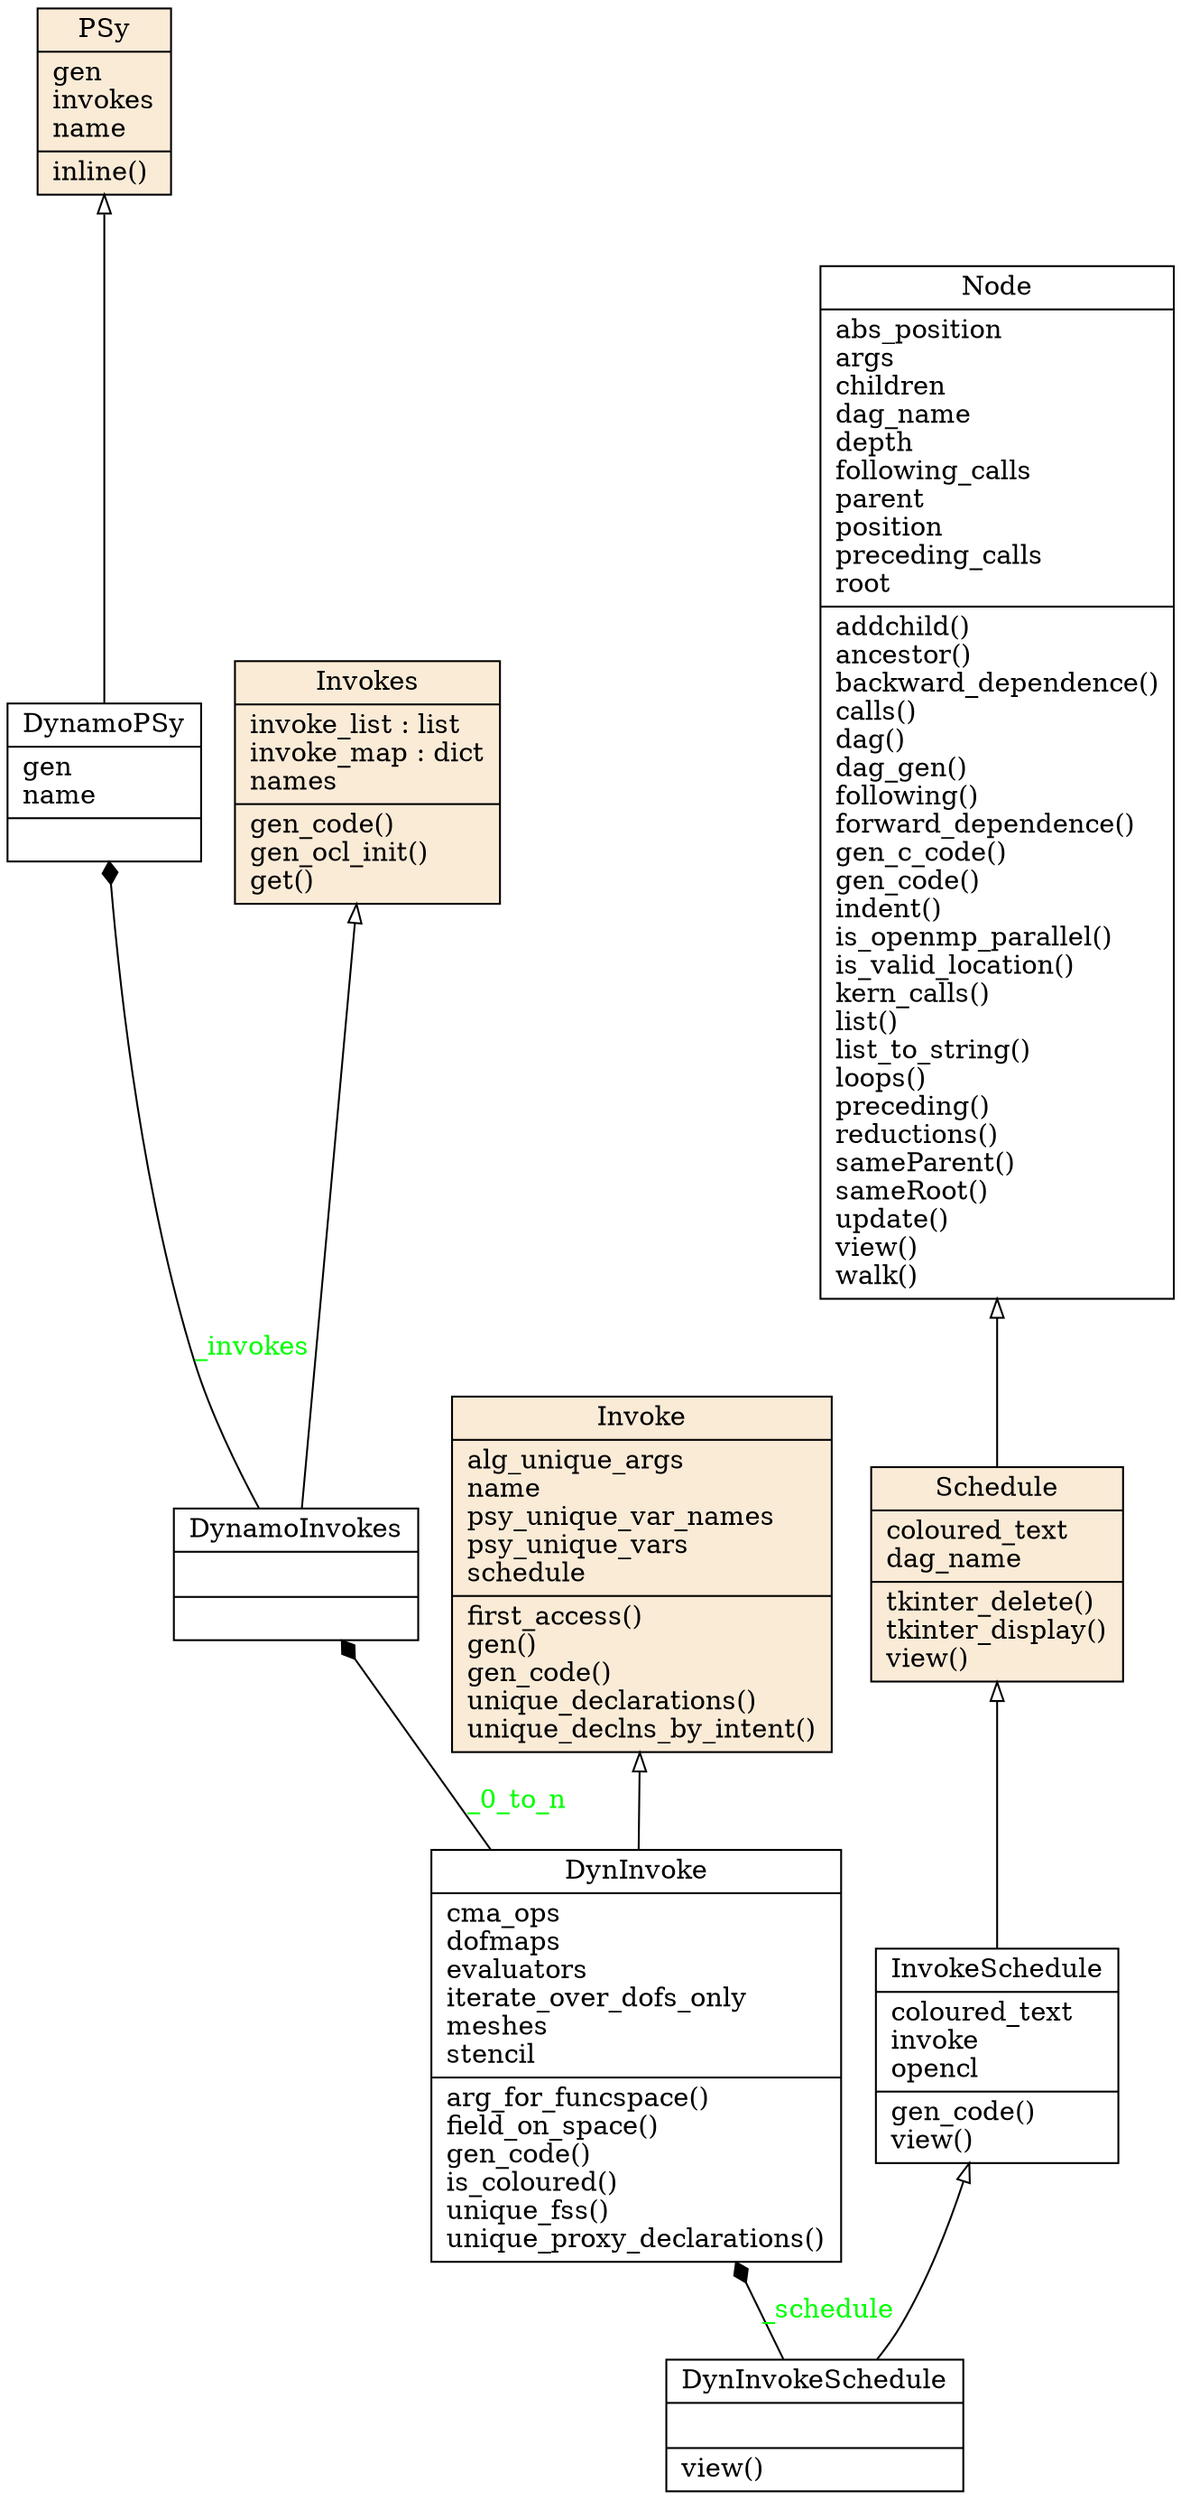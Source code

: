 digraph "classes_dynamo0p3" {
charset="utf-8"
rankdir=BT
"18" [label="{DynInvoke|cma_ops\ldofmaps\levaluators\literate_over_dofs_only\lmeshes\lstencil\l|arg_for_funcspace()\lfield_on_space()\lgen_code()\lis_coloured()\lunique_fss()\lunique_proxy_declarations()\l}", shape="record"];
"22" [label="{DynInvokeSchedule|\l|view()\l}", shape="record"];
"32" [label="{DynamoInvokes|\l|}", shape="record"];
"33" [label="{DynamoPSy|gen\lname\l|}", shape="record"];
"43" [label="{Invoke|alg_unique_args\lname\lpsy_unique_var_names\lpsy_unique_vars\lschedule\l|first_access()\lgen()\lgen_code()\lunique_declarations()\lunique_declns_by_intent()\l}", shape="record", style=filled, fillcolor="antiquewhite"];
"44" [label="{InvokeSchedule|coloured_text\linvoke\lopencl\l|gen_code()\lview()\l}", shape="record"];
"45" [label="{Invokes|invoke_list : list\linvoke_map : dict\lnames\l|gen_code()\lgen_ocl_init()\lget()\l}", shape="record", style=filled, fillcolor="antiquewhite"];
"56" [label="{Node|abs_position\largs\lchildren\ldag_name\ldepth\lfollowing_calls\lparent\lposition\lpreceding_calls\lroot\l|addchild()\lancestor()\lbackward_dependence()\lcalls()\ldag()\ldag_gen()\lfollowing()\lforward_dependence()\lgen_c_code()\lgen_code()\lindent()\lis_openmp_parallel()\lis_valid_location()\lkern_calls()\llist()\llist_to_string()\lloops()\lpreceding()\lreductions()\lsameParent()\lsameRoot()\lupdate()\lview()\lwalk()\l}", shape="record"];
"58" [label="{PSy|gen\linvokes\lname\l|inline()\l}", shape="record", style=filled, fillcolor="antiquewhite"];
"61" [label="{Schedule|coloured_text\ldag_name\l|tkinter_delete()\ltkinter_display()\lview()\l}", shape="record", style=filled, fillcolor="antiquewhite"];
"18" -> "43" [arrowhead="empty", arrowtail="none"];
"22" -> "44" [arrowhead="empty", arrowtail="none"];
"32" -> "45" [arrowhead="empty", arrowtail="none"];
"33" -> "58" [arrowhead="empty", arrowtail="none"];
"44" -> "61" [arrowhead="empty", arrowtail="none"];
"61" -> "56" [arrowhead="empty", arrowtail="none"];
"18" -> "32" [arrowhead="diamond", arrowtail="none", fontcolor="green", label="_0_to_n", style="solid"];
"22" -> "18" [arrowhead="diamond", arrowtail="none", fontcolor="green", label="_schedule", style="solid"];
"32" -> "33" [arrowhead="diamond", arrowtail="none", fontcolor="green", label="_invokes", style="solid"];
}

